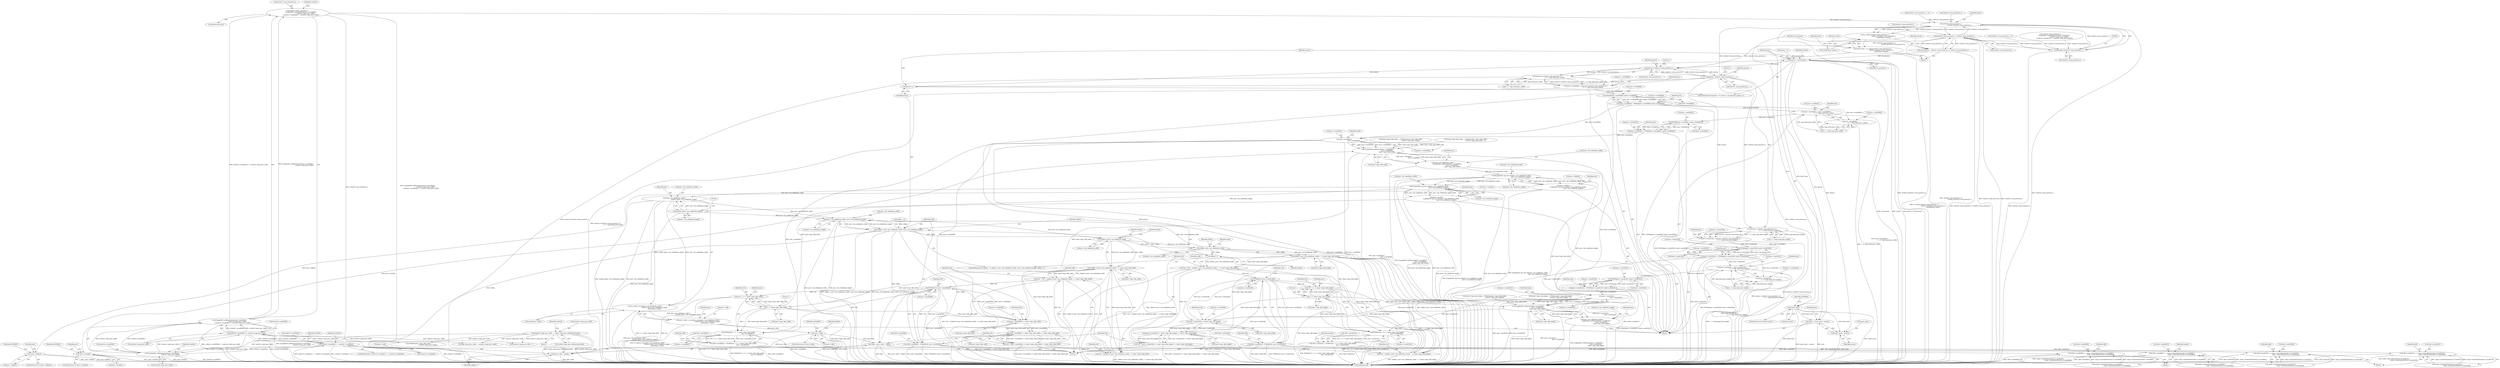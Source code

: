 digraph "0_FFmpeg_912ce9dd2080c5837285a471d750fa311e09b555_0@pointer" {
"1000421" [label="(Call,reslevel->num_precincts_x =\n                ff_jpeg2000_ceildivpow2(reslevel->coord[0][1],\n                                        reslevel->log2_prec_width) -\n                (reslevel->coord[0][0] >> reslevel->log2_prec_width))"];
"1000425" [label="(Call,ff_jpeg2000_ceildivpow2(reslevel->coord[0][1],\n                                        reslevel->log2_prec_width) -\n                (reslevel->coord[0][0] >> reslevel->log2_prec_width))"];
"1000426" [label="(Call,ff_jpeg2000_ceildivpow2(reslevel->coord[0][1],\n                                        reslevel->log2_prec_width))"];
"1000400" [label="(Call,reslevel->coord[0][1] == reslevel->coord[0][0])"];
"1000437" [label="(Call,reslevel->coord[0][0] >> reslevel->log2_prec_width)"];
"1000366" [label="(Call,reslevel->log2_prec_width  = codsty->log2_prec_widths[reslevelno])"];
"1000898" [label="(Call,reslevel->num_precincts_x *\n                                          (uint64_t)reslevel->num_precincts_y)"];
"1000897" [label="(Call,av_calloc(reslevel->num_precincts_x *\n                                          (uint64_t)reslevel->num_precincts_y,\n                                          sizeof(*band->prec)))"];
"1000893" [label="(Call,band->prec = av_calloc(reslevel->num_precincts_x *\n                                          (uint64_t)reslevel->num_precincts_y,\n                                          sizeof(*band->prec)))"];
"1000913" [label="(Call,!band->prec)"];
"1000940" [label="(Call,*prec = band->prec + precno)"];
"1000942" [label="(Call,band->prec + precno)"];
"1000922" [label="(Call,reslevel->num_precincts_x * reslevel->num_precincts_y)"];
"1000902" [label="(Call,(uint64_t)reslevel->num_precincts_y)"];
"1000920" [label="(Call,nb_precincts = reslevel->num_precincts_x * reslevel->num_precincts_y)"];
"1000933" [label="(Call,precno < nb_precincts)"];
"1000956" [label="(Call,precno % reslevel->num_precincts_x)"];
"1000955" [label="(Call,(precno % reslevel->num_precincts_x) *\n                                    (1 << log2_band_prec_width))"];
"1000947" [label="(Call,prec->coord[0][0] = (precno % reslevel->num_precincts_x) *\n                                    (1 << log2_band_prec_width))"];
"1000972" [label="(Call,FFMAX(prec->coord[0][0], band->coord[0][0]))"];
"1000964" [label="(Call,prec->coord[0][0] = FFMAX(prec->coord[0][0], band->coord[0][0]))"];
"1001027" [label="(Call,prec->coord[0][1] = prec->coord[0][0] +\n                                    (1 << log2_band_prec_width))"];
"1001054" [label="(Call,FFMIN(prec->coord[0][1], band->coord[0][1]))"];
"1001046" [label="(Call,prec->coord[0][1] = FFMIN(prec->coord[0][1], band->coord[0][1]))"];
"1001116" [label="(Call,prec->coord[0][1] -\n                                            prec->coord[0][0])"];
"1001115" [label="(Call,ff_jpeg2000_ceildivpow2(prec->coord[0][1] -\n                                            prec->coord[0][0],\n                                            band->log2_cblk_width))"];
"1001111" [label="(Call,prec->nb_codeblocks_width =\n                    ff_jpeg2000_ceildivpow2(prec->coord[0][1] -\n                                            prec->coord[0][0],\n                                            band->log2_cblk_width))"];
"1001161" [label="(Call,ff_jpeg2000_tag_tree_init(prec->nb_codeblocks_width,\n                                              prec->nb_codeblocks_height))"];
"1001157" [label="(Call,prec->cblkincl =\n                    ff_jpeg2000_tag_tree_init(prec->nb_codeblocks_width,\n                                              prec->nb_codeblocks_height))"];
"1001169" [label="(Call,!prec->cblkincl)"];
"1001180" [label="(Call,ff_jpeg2000_tag_tree_init(prec->nb_codeblocks_width,\n                                              prec->nb_codeblocks_height))"];
"1001176" [label="(Call,prec->zerobits =\n                    ff_jpeg2000_tag_tree_init(prec->nb_codeblocks_width,\n                                              prec->nb_codeblocks_height))"];
"1001188" [label="(Call,!prec->zerobits)"];
"1001200" [label="(Call,prec->nb_codeblocks_width *\n                                              (uint64_t)prec->nb_codeblocks_height)"];
"1001199" [label="(Call,av_mallocz_array(prec->nb_codeblocks_width *\n                                              (uint64_t)prec->nb_codeblocks_height,\n                                              sizeof(*prec->cblk)))"];
"1001195" [label="(Call,prec->cblk = av_mallocz_array(prec->nb_codeblocks_width *\n                                              (uint64_t)prec->nb_codeblocks_height,\n                                              sizeof(*prec->cblk)))"];
"1001215" [label="(Call,!prec->cblk)"];
"1001239" [label="(Call,*cblk = prec->cblk + cblkno)"];
"1001241" [label="(Call,prec->cblk + cblkno)"];
"1001228" [label="(Call,prec->nb_codeblocks_width * prec->nb_codeblocks_height)"];
"1001226" [label="(Call,cblkno < prec->nb_codeblocks_width * prec->nb_codeblocks_height)"];
"1001270" [label="(Call,cblkno % prec->nb_codeblocks_width)"];
"1001269" [label="(Call,(cblkno % prec->nb_codeblocks_width)  << band->log2_cblk_width)"];
"1001265" [label="(Call,Cx0 = Cx0 + ((cblkno % prec->nb_codeblocks_width)  << band->log2_cblk_width))"];
"1001286" [label="(Call,FFMAX(Cx0, prec->coord[0][0]))"];
"1001251" [label="(Call,prec->coord[0][0] >> band->log2_cblk_width)"];
"1001250" [label="(Call,(prec->coord[0][0] >> band->log2_cblk_width) << band->log2_cblk_width)"];
"1001248" [label="(Call,Cx0 = (prec->coord[0][0] >> band->log2_cblk_width) << band->log2_cblk_width)"];
"1001267" [label="(Call,Cx0 + ((cblkno % prec->nb_codeblocks_width)  << band->log2_cblk_width))"];
"1001278" [label="(Call,cblk->coord[0][0] = FFMAX(Cx0, prec->coord[0][0]))"];
"1001397" [label="(Call,cblk->coord[0][0] += comp->reslevel[reslevelno-1].coord[0][1] -\n                                             comp->reslevel[reslevelno-1].coord[0][0])"];
"1001350" [label="(Call,FFMIN(Cx0 + (1 << band->log2_cblk_width),\n                                              prec->coord[0][1]))"];
"1001342" [label="(Call,cblk->coord[0][1] = FFMIN(Cx0 + (1 << band->log2_cblk_width),\n                                              prec->coord[0][1]))"];
"1001432" [label="(Call,cblk->coord[0][1] += comp->reslevel[reslevelno-1].coord[0][1] -\n                                             comp->reslevel[reslevelno-1].coord[0][0])"];
"1001351" [label="(Call,Cx0 + (1 << band->log2_cblk_width))"];
"1001353" [label="(Call,1 << band->log2_cblk_width)"];
"1001317" [label="(Call,cblkno / prec->nb_codeblocks_width)"];
"1001235" [label="(Call,cblkno++)"];
"1001316" [label="(Call,(cblkno / prec->nb_codeblocks_width)   << band->log2_cblk_height)"];
"1001312" [label="(Call,Cy0 = Cy0 + ((cblkno / prec->nb_codeblocks_width)   << band->log2_cblk_height))"];
"1001333" [label="(Call,FFMAX(Cy0, prec->coord[1][0]))"];
"1001298" [label="(Call,prec->coord[1][0] >> band->log2_cblk_height)"];
"1001297" [label="(Call,(prec->coord[1][0] >> band->log2_cblk_height) << band->log2_cblk_height)"];
"1001295" [label="(Call,Cy0 = (prec->coord[1][0] >> band->log2_cblk_height) << band->log2_cblk_height)"];
"1001314" [label="(Call,Cy0 + ((cblkno / prec->nb_codeblocks_width)   << band->log2_cblk_height))"];
"1001325" [label="(Call,cblk->coord[1][0] = FFMAX(Cy0, prec->coord[1][0]))"];
"1001476" [label="(Call,cblk->coord[1][0] += comp->reslevel[reslevelno-1].coord[1][1] -\n                                             comp->reslevel[reslevelno-1].coord[1][0])"];
"1001373" [label="(Call,FFMIN(Cy0 + (1 << band->log2_cblk_height),\n                                              prec->coord[1][1]))"];
"1001365" [label="(Call,cblk->coord[1][1] = FFMIN(Cy0 + (1 << band->log2_cblk_height),\n                                              prec->coord[1][1]))"];
"1001511" [label="(Call,cblk->coord[1][1] += comp->reslevel[reslevelno-1].coord[1][1] -\n                                             comp->reslevel[reslevelno-1].coord[1][0])"];
"1001374" [label="(Call,Cy0 + (1 << band->log2_cblk_height))"];
"1001376" [label="(Call,1 << band->log2_cblk_height)"];
"1001138" [label="(Call,ff_jpeg2000_ceildivpow2(prec->coord[1][1] -\n                                            prec->coord[1][0],\n                                            band->log2_cblk_height))"];
"1001134" [label="(Call,prec->nb_codeblocks_height =\n                    ff_jpeg2000_ceildivpow2(prec->coord[1][1] -\n                                            prec->coord[1][0],\n                                            band->log2_cblk_height))"];
"1001204" [label="(Call,(uint64_t)prec->nb_codeblocks_height)"];
"1001035" [label="(Call,prec->coord[0][0] +\n                                    (1 << log2_band_prec_width))"];
"1000996" [label="(Call,precno / reslevel->num_precincts_x)"];
"1000936" [label="(Call,precno++)"];
"1000995" [label="(Call,(precno / reslevel->num_precincts_x) *\n                                    (1 << log2_band_prec_height))"];
"1000987" [label="(Call,prec->coord[1][0] = (precno / reslevel->num_precincts_x) *\n                                    (1 << log2_band_prec_height))"];
"1001012" [label="(Call,FFMAX(prec->coord[1][0], band->coord[1][0]))"];
"1001004" [label="(Call,prec->coord[1][0] = FFMAX(prec->coord[1][0], band->coord[1][0]))"];
"1001069" [label="(Call,prec->coord[1][1] = prec->coord[1][0] +\n                                    (1 << log2_band_prec_height))"];
"1001096" [label="(Call,FFMIN(prec->coord[1][1], band->coord[1][1]))"];
"1001088" [label="(Call,prec->coord[1][1] = FFMIN(prec->coord[1][1], band->coord[1][1]))"];
"1001139" [label="(Call,prec->coord[1][1] -\n                                            prec->coord[1][0])"];
"1001077" [label="(Call,prec->coord[1][0] +\n                                    (1 << log2_band_prec_height))"];
"1000441" [label="(Identifier,reslevel)"];
"1000923" [label="(Call,reslevel->num_precincts_x)"];
"1000904" [label="(Call,reslevel->num_precincts_y)"];
"1001259" [label="(Call,band->log2_cblk_width)"];
"1000913" [label="(Call,!band->prec)"];
"1001286" [label="(Call,FFMAX(Cx0, prec->coord[0][0]))"];
"1001272" [label="(Call,prec->nb_codeblocks_width)"];
"1001352" [label="(Identifier,Cx0)"];
"1001312" [label="(Call,Cy0 = Cy0 + ((cblkno / prec->nb_codeblocks_width)   << band->log2_cblk_height))"];
"1000941" [label="(Identifier,prec)"];
"1001212" [label="(Identifier,prec)"];
"1001378" [label="(Call,band->log2_cblk_height)"];
"1001232" [label="(Call,prec->nb_codeblocks_height)"];
"1000965" [label="(Call,prec->coord[0][0])"];
"1001197" [label="(Identifier,prec)"];
"1001201" [label="(Call,prec->nb_codeblocks_width)"];
"1000897" [label="(Call,av_calloc(reslevel->num_precincts_x *\n                                          (uint64_t)reslevel->num_precincts_y,\n                                          sizeof(*band->prec)))"];
"1001088" [label="(Call,prec->coord[1][1] = FFMIN(prec->coord[1][1], band->coord[1][1]))"];
"1001204" [label="(Call,(uint64_t)prec->nb_codeblocks_height)"];
"1001085" [label="(Call,1 << log2_band_prec_height)"];
"1000422" [label="(Call,reslevel->num_precincts_x)"];
"1001035" [label="(Call,prec->coord[0][0] +\n                                    (1 << log2_band_prec_width))"];
"1000943" [label="(Call,band->prec)"];
"1000987" [label="(Call,prec->coord[1][0] = (precno / reslevel->num_precincts_x) *\n                                    (1 << log2_band_prec_height))"];
"1000972" [label="(Call,FFMAX(prec->coord[0][0], band->coord[0][0]))"];
"1001178" [label="(Identifier,prec)"];
"1001226" [label="(Call,cblkno < prec->nb_codeblocks_width * prec->nb_codeblocks_height)"];
"1001287" [label="(Identifier,Cx0)"];
"1001335" [label="(Call,prec->coord[1][0])"];
"1001548" [label="(Identifier,cblk)"];
"1000427" [label="(Call,reslevel->coord[0][1])"];
"1000453" [label="(Identifier,reslevel)"];
"1001241" [label="(Call,prec->cblk + cblkno)"];
"1001396" [label="(Block,)"];
"1001476" [label="(Call,cblk->coord[1][0] += comp->reslevel[reslevelno-1].coord[1][1] -\n                                             comp->reslevel[reslevelno-1].coord[1][0])"];
"1000934" [label="(Identifier,precno)"];
"1000814" [label="(Call,band->log2_cblk_height = FFMIN(codsty->log2_cblk_height,\n                                               reslevel->log2_prec_height - 1))"];
"1001248" [label="(Call,Cx0 = (prec->coord[0][0] >> band->log2_cblk_width) << band->log2_cblk_width)"];
"1001190" [label="(Identifier,prec)"];
"1001310" [label="(Identifier,band)"];
"1001271" [label="(Identifier,cblkno)"];
"1000907" [label="(Call,sizeof(*band->prec))"];
"1001223" [label="(Call,cblkno = 0)"];
"1001078" [label="(Call,prec->coord[1][0])"];
"1000898" [label="(Call,reslevel->num_precincts_x *\n                                          (uint64_t)reslevel->num_precincts_y)"];
"1001440" [label="(Call,comp->reslevel[reslevelno-1].coord[0][1] -\n                                             comp->reslevel[reslevelno-1].coord[0][0])"];
"1000931" [label="(Identifier,precno)"];
"1001484" [label="(Call,comp->reslevel[reslevelno-1].coord[1][1] -\n                                             comp->reslevel[reslevelno-1].coord[1][0])"];
"1001036" [label="(Call,prec->coord[0][0])"];
"1001187" [label="(ControlStructure,if (!prec->zerobits))"];
"1000936" [label="(Call,precno++)"];
"1000948" [label="(Call,prec->coord[0][0])"];
"1001117" [label="(Call,prec->coord[0][1])"];
"1000955" [label="(Call,(precno % reslevel->num_precincts_x) *\n                                    (1 << log2_band_prec_width))"];
"1001350" [label="(Call,FFMIN(Cx0 + (1 << band->log2_cblk_width),\n                                              prec->coord[0][1]))"];
"1001161" [label="(Call,ff_jpeg2000_tag_tree_init(prec->nb_codeblocks_width,\n                                              prec->nb_codeblocks_height))"];
"1001181" [label="(Call,prec->nb_codeblocks_width)"];
"1000893" [label="(Call,band->prec = av_calloc(reslevel->num_precincts_x *\n                                          (uint64_t)reslevel->num_precincts_y,\n                                          sizeof(*band->prec)))"];
"1001189" [label="(Call,prec->zerobits)"];
"1001433" [label="(Call,cblk->coord[0][1])"];
"1001097" [label="(Call,prec->coord[1][1])"];
"1001115" [label="(Call,ff_jpeg2000_ceildivpow2(prec->coord[0][1] -\n                                            prec->coord[0][0],\n                                            band->log2_cblk_width))"];
"1001012" [label="(Call,FFMAX(prec->coord[1][0], band->coord[1][0]))"];
"1001136" [label="(Identifier,prec)"];
"1001326" [label="(Call,cblk->coord[1][0])"];
"1000912" [label="(ControlStructure,if (!band->prec))"];
"1001376" [label="(Call,1 << band->log2_cblk_height)"];
"1001251" [label="(Call,prec->coord[0][0] >> band->log2_cblk_width)"];
"1001195" [label="(Call,prec->cblk = av_mallocz_array(prec->nb_codeblocks_width *\n                                              (uint64_t)prec->nb_codeblocks_height,\n                                              sizeof(*prec->cblk)))"];
"1000529" [label="(Identifier,bandno)"];
"1000957" [label="(Identifier,precno)"];
"1001288" [label="(Call,prec->coord[0][0])"];
"1001135" [label="(Call,prec->nb_codeblocks_height)"];
"1000902" [label="(Call,(uint64_t)reslevel->num_precincts_y)"];
"1001249" [label="(Identifier,Cx0)"];
"1001092" [label="(Identifier,prec)"];
"1000801" [label="(Call,band->log2_cblk_width  = FFMIN(codsty->log2_cblk_width,\n                                               reslevel->log2_prec_width - 1))"];
"1001299" [label="(Call,prec->coord[1][0])"];
"1001384" [label="(Identifier,prec)"];
"1001316" [label="(Call,(cblkno / prec->nb_codeblocks_width)   << band->log2_cblk_height)"];
"1001200" [label="(Call,prec->nb_codeblocks_width *\n                                              (uint64_t)prec->nb_codeblocks_height)"];
"1001369" [label="(Identifier,cblk)"];
"1001381" [label="(Call,prec->coord[1][1])"];
"1001276" [label="(Identifier,band)"];
"1001353" [label="(Call,1 << band->log2_cblk_width)"];
"1001391" [label="(Identifier,bandno)"];
"1001176" [label="(Call,prec->zerobits =\n                    ff_jpeg2000_tag_tree_init(prec->nb_codeblocks_width,\n                                              prec->nb_codeblocks_height))"];
"1001216" [label="(Call,prec->cblk)"];
"1000973" [label="(Call,prec->coord[0][0])"];
"1001004" [label="(Call,prec->coord[1][0] = FFMAX(prec->coord[1][0], band->coord[1][0]))"];
"1001162" [label="(Call,prec->nb_codeblocks_width)"];
"1001267" [label="(Call,Cx0 + ((cblkno % prec->nb_codeblocks_width)  << band->log2_cblk_width))"];
"1000366" [label="(Call,reslevel->log2_prec_width  = codsty->log2_prec_widths[reslevelno])"];
"1001215" [label="(Call,!prec->cblk)"];
"1001236" [label="(Identifier,cblkno)"];
"1001295" [label="(Call,Cy0 = (prec->coord[1][0] >> band->log2_cblk_height) << band->log2_cblk_height)"];
"1001027" [label="(Call,prec->coord[0][1] = prec->coord[0][0] +\n                                    (1 << log2_band_prec_width))"];
"1001306" [label="(Call,band->log2_cblk_height)"];
"1000401" [label="(Call,reslevel->coord[0][1])"];
"1000312" [label="(Block,)"];
"1001055" [label="(Call,prec->coord[0][1])"];
"1000947" [label="(Call,prec->coord[0][0] = (precno % reslevel->num_precincts_x) *\n                                    (1 << log2_band_prec_width))"];
"1001275" [label="(Call,band->log2_cblk_width)"];
"1001269" [label="(Call,(cblkno % prec->nb_codeblocks_width)  << band->log2_cblk_width)"];
"1001512" [label="(Call,cblk->coord[1][1])"];
"1001031" [label="(Identifier,prec)"];
"1001432" [label="(Call,cblk->coord[0][1] += comp->reslevel[reslevelno-1].coord[0][1] -\n                                             comp->reslevel[reslevelno-1].coord[0][0])"];
"1001265" [label="(Call,Cx0 = Cx0 + ((cblkno % prec->nb_codeblocks_width)  << band->log2_cblk_width))"];
"1001573" [label="(MethodReturn,int)"];
"1000961" [label="(Call,1 << log2_band_prec_width)"];
"1001131" [label="(Call,band->log2_cblk_width)"];
"1000370" [label="(Call,codsty->log2_prec_widths[reslevelno])"];
"1001008" [label="(Identifier,prec)"];
"1001116" [label="(Call,prec->coord[0][1] -\n                                            prec->coord[0][0])"];
"1000995" [label="(Call,(precno / reslevel->num_precincts_x) *\n                                    (1 << log2_band_prec_height))"];
"1001221" [label="(Identifier,ENOMEM)"];
"1001050" [label="(Identifier,prec)"];
"1001296" [label="(Identifier,Cy0)"];
"1001171" [label="(Identifier,prec)"];
"1001317" [label="(Call,cblkno / prec->nb_codeblocks_width)"];
"1001199" [label="(Call,av_mallocz_array(prec->nb_codeblocks_width *\n                                              (uint64_t)prec->nb_codeblocks_height,\n                                              sizeof(*prec->cblk)))"];
"1001333" [label="(Call,FFMAX(Cy0, prec->coord[1][0]))"];
"1000942" [label="(Call,band->prec + precno)"];
"1000991" [label="(Identifier,prec)"];
"1001165" [label="(Call,prec->nb_codeblocks_height)"];
"1001175" [label="(Identifier,ENOMEM)"];
"1000726" [label="(Call,FFMIN(codsty->log2_cblk_width,\n                                               reslevel->log2_prec_width))"];
"1001405" [label="(Call,comp->reslevel[reslevelno-1].coord[0][1] -\n                                             comp->reslevel[reslevelno-1].coord[0][0])"];
"1000894" [label="(Call,band->prec)"];
"1000445" [label="(Call,reslevel->log2_prec_width)"];
"1001329" [label="(Identifier,cblk)"];
"1001229" [label="(Call,prec->nb_codeblocks_width)"];
"1000899" [label="(Call,reslevel->num_precincts_x)"];
"1001358" [label="(Call,prec->coord[0][1])"];
"1001323" [label="(Identifier,band)"];
"1000367" [label="(Call,reslevel->log2_prec_width)"];
"1000464" [label="(Call,reslevel->num_precincts_y = 0)"];
"1001314" [label="(Call,Cy0 + ((cblkno / prec->nb_codeblocks_width)   << band->log2_cblk_height))"];
"1001157" [label="(Call,prec->cblkincl =\n                    ff_jpeg2000_tag_tree_init(prec->nb_codeblocks_width,\n                                              prec->nb_codeblocks_height))"];
"1001214" [label="(ControlStructure,if (!prec->cblk))"];
"1001240" [label="(Identifier,cblk)"];
"1001252" [label="(Call,prec->coord[0][0])"];
"1001318" [label="(Identifier,cblkno)"];
"1001366" [label="(Call,cblk->coord[1][1])"];
"1000962" [label="(Literal,1)"];
"1001224" [label="(Identifier,cblkno)"];
"1001168" [label="(ControlStructure,if (!prec->cblkincl))"];
"1000426" [label="(Call,ff_jpeg2000_ceildivpow2(reslevel->coord[0][1],\n                                        reslevel->log2_prec_width))"];
"1001196" [label="(Call,prec->cblk)"];
"1001139" [label="(Call,prec->coord[1][1] -\n                                            prec->coord[1][0])"];
"1000946" [label="(Identifier,precno)"];
"1000968" [label="(Identifier,prec)"];
"1001515" [label="(Identifier,cblk)"];
"1001343" [label="(Call,cblk->coord[0][1])"];
"1000423" [label="(Identifier,reslevel)"];
"1001111" [label="(Call,prec->nb_codeblocks_width =\n                    ff_jpeg2000_ceildivpow2(prec->coord[0][1] -\n                                            prec->coord[0][0],\n                                            band->log2_cblk_width))"];
"1001242" [label="(Call,prec->cblk)"];
"1001184" [label="(Call,prec->nb_codeblocks_height)"];
"1000935" [label="(Identifier,nb_precincts)"];
"1000988" [label="(Call,prec->coord[1][0])"];
"1000420" [label="(ControlStructure,else)"];
"1000951" [label="(Identifier,prec)"];
"1000938" [label="(Block,)"];
"1001170" [label="(Call,prec->cblkincl)"];
"1000434" [label="(Call,reslevel->log2_prec_width)"];
"1001398" [label="(Call,cblk->coord[0][0])"];
"1001194" [label="(Identifier,ENOMEM)"];
"1001245" [label="(Identifier,cblkno)"];
"1001278" [label="(Call,cblk->coord[0][0] = FFMAX(Cx0, prec->coord[0][0]))"];
"1000809" [label="(Call,reslevel->log2_prec_width - 1)"];
"1000964" [label="(Call,prec->coord[0][0] = FFMAX(prec->coord[0][0], band->coord[0][0]))"];
"1001268" [label="(Identifier,Cx0)"];
"1001282" [label="(Identifier,cblk)"];
"1001113" [label="(Identifier,prec)"];
"1001158" [label="(Call,prec->cblkincl)"];
"1000930" [label="(Call,precno = 0)"];
"1001020" [label="(Call,band->coord[1][0])"];
"1001096" [label="(Call,FFMIN(prec->coord[1][1], band->coord[1][1]))"];
"1001334" [label="(Identifier,Cy0)"];
"1000470" [label="(Call,reslevel->num_precincts_y =\n                ff_jpeg2000_ceildivpow2(reslevel->coord[1][1],\n                                         reslevel->log2_prec_height) -\n                 (reslevel->coord[1][0] >> reslevel->log2_prec_height))"];
"1001180" [label="(Call,ff_jpeg2000_tag_tree_init(prec->nb_codeblocks_width,\n                                              prec->nb_codeblocks_height))"];
"1000937" [label="(Identifier,precno)"];
"1000956" [label="(Call,precno % reslevel->num_precincts_x)"];
"1001222" [label="(ControlStructure,for (cblkno = 0; cblkno < prec->nb_codeblocks_width * prec->nb_codeblocks_height; cblkno++))"];
"1001397" [label="(Call,cblk->coord[0][0] += comp->reslevel[reslevelno-1].coord[0][1] -\n                                             comp->reslevel[reslevelno-1].coord[0][0])"];
"1000417" [label="(Identifier,reslevel)"];
"1000425" [label="(Call,ff_jpeg2000_ceildivpow2(reslevel->coord[0][1],\n                                        reslevel->log2_prec_width) -\n                (reslevel->coord[0][0] >> reslevel->log2_prec_width))"];
"1001279" [label="(Call,cblk->coord[0][0])"];
"1000929" [label="(ControlStructure,for (precno = 0; precno < nb_precincts; precno++))"];
"1001001" [label="(Call,1 << log2_band_prec_height)"];
"1001355" [label="(Call,band->log2_cblk_width)"];
"1001154" [label="(Call,band->log2_cblk_height)"];
"1001235" [label="(Call,cblkno++)"];
"1000377" [label="(Identifier,reslevel)"];
"1001188" [label="(Call,!prec->zerobits)"];
"1000733" [label="(Call,band->log2_cblk_height = FFMIN(codsty->log2_cblk_height,\n                                               reslevel->log2_prec_height))"];
"1001365" [label="(Call,cblk->coord[1][1] = FFMIN(Cy0 + (1 << band->log2_cblk_height),\n                                              prec->coord[1][1]))"];
"1001046" [label="(Call,prec->coord[0][1] = FFMIN(prec->coord[0][1], band->coord[0][1]))"];
"1001047" [label="(Call,prec->coord[0][1])"];
"1001134" [label="(Call,prec->nb_codeblocks_height =\n                    ff_jpeg2000_ceildivpow2(prec->coord[1][1] -\n                                            prec->coord[1][0],\n                                            band->log2_cblk_height))"];
"1001155" [label="(Identifier,band)"];
"1000914" [label="(Call,band->prec)"];
"1001089" [label="(Call,prec->coord[1][1])"];
"1001325" [label="(Call,cblk->coord[1][0] = FFMAX(Cy0, prec->coord[1][0]))"];
"1001313" [label="(Identifier,Cy0)"];
"1001297" [label="(Call,(prec->coord[1][0] >> band->log2_cblk_height) << band->log2_cblk_height)"];
"1001228" [label="(Call,prec->nb_codeblocks_width * prec->nb_codeblocks_height)"];
"1001351" [label="(Call,Cx0 + (1 << band->log2_cblk_width))"];
"1001043" [label="(Call,1 << log2_band_prec_width)"];
"1001377" [label="(Literal,1)"];
"1001354" [label="(Literal,1)"];
"1001319" [label="(Call,prec->nb_codeblocks_width)"];
"1001227" [label="(Identifier,cblkno)"];
"1001140" [label="(Call,prec->coord[1][1])"];
"1001375" [label="(Identifier,Cy0)"];
"1001073" [label="(Identifier,prec)"];
"1000926" [label="(Call,reslevel->num_precincts_y)"];
"1000438" [label="(Call,reslevel->coord[0][0])"];
"1000933" [label="(Call,precno < nb_precincts)"];
"1001511" [label="(Call,cblk->coord[1][1] += comp->reslevel[reslevelno-1].coord[1][1] -\n                                             comp->reslevel[reslevelno-1].coord[1][0])"];
"1001217" [label="(Identifier,prec)"];
"1001112" [label="(Call,prec->nb_codeblocks_width)"];
"1001013" [label="(Call,prec->coord[1][0])"];
"1001138" [label="(Call,ff_jpeg2000_ceildivpow2(prec->coord[1][1] -\n                                            prec->coord[1][0],\n                                            band->log2_cblk_height))"];
"1001270" [label="(Call,cblkno % prec->nb_codeblocks_width)"];
"1001262" [label="(Call,band->log2_cblk_width)"];
"1000915" [label="(Identifier,band)"];
"1001169" [label="(Call,!prec->cblkincl)"];
"1001346" [label="(Identifier,cblk)"];
"1001477" [label="(Call,cblk->coord[1][0])"];
"1001206" [label="(Call,prec->nb_codeblocks_height)"];
"1001028" [label="(Call,prec->coord[0][1])"];
"1001237" [label="(Block,)"];
"1000532" [label="(Block,)"];
"1000408" [label="(Call,reslevel->coord[0][0])"];
"1000919" [label="(Identifier,ENOMEM)"];
"1001132" [label="(Identifier,band)"];
"1001322" [label="(Call,band->log2_cblk_height)"];
"1000400" [label="(Call,reslevel->coord[0][1] == reslevel->coord[0][0])"];
"1000921" [label="(Identifier,nb_precincts)"];
"1000437" [label="(Call,reslevel->coord[0][0] >> reslevel->log2_prec_width)"];
"1000910" [label="(Identifier,band)"];
"1001361" [label="(Identifier,prec)"];
"1001077" [label="(Call,prec->coord[1][0] +\n                                    (1 << log2_band_prec_height))"];
"1001159" [label="(Identifier,prec)"];
"1001005" [label="(Call,prec->coord[1][0])"];
"1000712" [label="(Call,log2_band_prec_width  = reslevel->log2_prec_width)"];
"1000940" [label="(Call,*prec = band->prec + precno)"];
"1001239" [label="(Call,*cblk = prec->cblk + cblkno)"];
"1000980" [label="(Call,band->coord[0][0])"];
"1000399" [label="(ControlStructure,if (reslevel->coord[0][1] == reslevel->coord[0][0]))"];
"1000998" [label="(Call,reslevel->num_precincts_x)"];
"1001104" [label="(Call,band->coord[1][1])"];
"1000996" [label="(Call,precno / reslevel->num_precincts_x)"];
"1001470" [label="(Identifier,bandno)"];
"1000722" [label="(Call,band->log2_cblk_width  = FFMIN(codsty->log2_cblk_width,\n                                               reslevel->log2_prec_width))"];
"1001342" [label="(Call,cblk->coord[0][1] = FFMIN(Cx0 + (1 << band->log2_cblk_width),\n                                              prec->coord[0][1]))"];
"1000922" [label="(Call,reslevel->num_precincts_x * reslevel->num_precincts_y)"];
"1000920" [label="(Call,nb_precincts = reslevel->num_precincts_x * reslevel->num_precincts_y)"];
"1000415" [label="(Call,reslevel->num_precincts_x = 0)"];
"1001054" [label="(Call,FFMIN(prec->coord[0][1], band->coord[0][1]))"];
"1000421" [label="(Call,reslevel->num_precincts_x =\n                ff_jpeg2000_ceildivpow2(reslevel->coord[0][1],\n                                        reslevel->log2_prec_width) -\n                (reslevel->coord[0][0] >> reslevel->log2_prec_width))"];
"1001062" [label="(Call,band->coord[0][1])"];
"1001209" [label="(Call,sizeof(*prec->cblk))"];
"1001298" [label="(Call,prec->coord[1][0] >> band->log2_cblk_height)"];
"1001373" [label="(Call,FFMIN(Cy0 + (1 << band->log2_cblk_height),\n                                              prec->coord[1][1]))"];
"1001315" [label="(Identifier,Cy0)"];
"1001374" [label="(Call,Cy0 + (1 << band->log2_cblk_height))"];
"1000997" [label="(Identifier,precno)"];
"1001263" [label="(Identifier,band)"];
"1001002" [label="(Literal,1)"];
"1001069" [label="(Call,prec->coord[1][1] = prec->coord[1][0] +\n                                    (1 << log2_band_prec_height))"];
"1001147" [label="(Call,prec->coord[1][0])"];
"1000958" [label="(Call,reslevel->num_precincts_x)"];
"1001124" [label="(Call,prec->coord[0][0])"];
"1001266" [label="(Identifier,Cx0)"];
"1001309" [label="(Call,band->log2_cblk_height)"];
"1001436" [label="(Identifier,cblk)"];
"1001177" [label="(Call,prec->zerobits)"];
"1001475" [label="(Block,)"];
"1001519" [label="(Call,comp->reslevel[reslevelno-1].coord[1][1] -\n                                             comp->reslevel[reslevelno-1].coord[1][0])"];
"1001070" [label="(Call,prec->coord[1][1])"];
"1001250" [label="(Call,(prec->coord[0][0] >> band->log2_cblk_width) << band->log2_cblk_width)"];
"1000421" -> "1000420"  [label="AST: "];
"1000421" -> "1000425"  [label="CFG: "];
"1000422" -> "1000421"  [label="AST: "];
"1000425" -> "1000421"  [label="AST: "];
"1000453" -> "1000421"  [label="CFG: "];
"1000421" -> "1001573"  [label="DDG: reslevel->num_precincts_x"];
"1000421" -> "1001573"  [label="DDG: ff_jpeg2000_ceildivpow2(reslevel->coord[0][1],\n                                        reslevel->log2_prec_width) -\n                (reslevel->coord[0][0] >> reslevel->log2_prec_width)"];
"1000425" -> "1000421"  [label="DDG: ff_jpeg2000_ceildivpow2(reslevel->coord[0][1],\n                                        reslevel->log2_prec_width)"];
"1000425" -> "1000421"  [label="DDG: reslevel->coord[0][0] >> reslevel->log2_prec_width"];
"1000421" -> "1000898"  [label="DDG: reslevel->num_precincts_x"];
"1000425" -> "1000437"  [label="CFG: "];
"1000426" -> "1000425"  [label="AST: "];
"1000437" -> "1000425"  [label="AST: "];
"1000425" -> "1001573"  [label="DDG: reslevel->coord[0][0] >> reslevel->log2_prec_width"];
"1000425" -> "1001573"  [label="DDG: ff_jpeg2000_ceildivpow2(reslevel->coord[0][1],\n                                        reslevel->log2_prec_width)"];
"1000426" -> "1000425"  [label="DDG: reslevel->coord[0][1]"];
"1000426" -> "1000425"  [label="DDG: reslevel->log2_prec_width"];
"1000437" -> "1000425"  [label="DDG: reslevel->coord[0][0]"];
"1000437" -> "1000425"  [label="DDG: reslevel->log2_prec_width"];
"1000426" -> "1000434"  [label="CFG: "];
"1000427" -> "1000426"  [label="AST: "];
"1000434" -> "1000426"  [label="AST: "];
"1000441" -> "1000426"  [label="CFG: "];
"1000426" -> "1001573"  [label="DDG: reslevel->coord[0][1]"];
"1000426" -> "1000400"  [label="DDG: reslevel->coord[0][1]"];
"1000400" -> "1000426"  [label="DDG: reslevel->coord[0][1]"];
"1000366" -> "1000426"  [label="DDG: reslevel->log2_prec_width"];
"1000426" -> "1000437"  [label="DDG: reslevel->log2_prec_width"];
"1000400" -> "1000399"  [label="AST: "];
"1000400" -> "1000408"  [label="CFG: "];
"1000401" -> "1000400"  [label="AST: "];
"1000408" -> "1000400"  [label="AST: "];
"1000417" -> "1000400"  [label="CFG: "];
"1000423" -> "1000400"  [label="CFG: "];
"1000400" -> "1001573"  [label="DDG: reslevel->coord[0][1]"];
"1000400" -> "1001573"  [label="DDG: reslevel->coord[0][0]"];
"1000400" -> "1001573"  [label="DDG: reslevel->coord[0][1] == reslevel->coord[0][0]"];
"1000437" -> "1000400"  [label="DDG: reslevel->coord[0][0]"];
"1000400" -> "1000437"  [label="DDG: reslevel->coord[0][0]"];
"1000437" -> "1000445"  [label="CFG: "];
"1000438" -> "1000437"  [label="AST: "];
"1000445" -> "1000437"  [label="AST: "];
"1000437" -> "1001573"  [label="DDG: reslevel->coord[0][0]"];
"1000437" -> "1001573"  [label="DDG: reslevel->log2_prec_width"];
"1000437" -> "1000712"  [label="DDG: reslevel->log2_prec_width"];
"1000437" -> "1000726"  [label="DDG: reslevel->log2_prec_width"];
"1000437" -> "1000809"  [label="DDG: reslevel->log2_prec_width"];
"1000366" -> "1000312"  [label="AST: "];
"1000366" -> "1000370"  [label="CFG: "];
"1000367" -> "1000366"  [label="AST: "];
"1000370" -> "1000366"  [label="AST: "];
"1000377" -> "1000366"  [label="CFG: "];
"1000366" -> "1001573"  [label="DDG: codsty->log2_prec_widths[reslevelno]"];
"1000366" -> "1001573"  [label="DDG: reslevel->log2_prec_width"];
"1000366" -> "1000712"  [label="DDG: reslevel->log2_prec_width"];
"1000366" -> "1000726"  [label="DDG: reslevel->log2_prec_width"];
"1000366" -> "1000809"  [label="DDG: reslevel->log2_prec_width"];
"1000898" -> "1000897"  [label="AST: "];
"1000898" -> "1000902"  [label="CFG: "];
"1000899" -> "1000898"  [label="AST: "];
"1000902" -> "1000898"  [label="AST: "];
"1000910" -> "1000898"  [label="CFG: "];
"1000898" -> "1001573"  [label="DDG: reslevel->num_precincts_x"];
"1000898" -> "1001573"  [label="DDG: (uint64_t)reslevel->num_precincts_y"];
"1000898" -> "1000897"  [label="DDG: reslevel->num_precincts_x"];
"1000898" -> "1000897"  [label="DDG: (uint64_t)reslevel->num_precincts_y"];
"1000996" -> "1000898"  [label="DDG: reslevel->num_precincts_x"];
"1000415" -> "1000898"  [label="DDG: reslevel->num_precincts_x"];
"1000922" -> "1000898"  [label="DDG: reslevel->num_precincts_x"];
"1000902" -> "1000898"  [label="DDG: reslevel->num_precincts_y"];
"1000898" -> "1000922"  [label="DDG: reslevel->num_precincts_x"];
"1000897" -> "1000893"  [label="AST: "];
"1000897" -> "1000907"  [label="CFG: "];
"1000907" -> "1000897"  [label="AST: "];
"1000893" -> "1000897"  [label="CFG: "];
"1000897" -> "1001573"  [label="DDG: reslevel->num_precincts_x *\n                                          (uint64_t)reslevel->num_precincts_y"];
"1000897" -> "1000893"  [label="DDG: reslevel->num_precincts_x *\n                                          (uint64_t)reslevel->num_precincts_y"];
"1000893" -> "1000532"  [label="AST: "];
"1000894" -> "1000893"  [label="AST: "];
"1000915" -> "1000893"  [label="CFG: "];
"1000893" -> "1001573"  [label="DDG: av_calloc(reslevel->num_precincts_x *\n                                          (uint64_t)reslevel->num_precincts_y,\n                                          sizeof(*band->prec))"];
"1000893" -> "1000913"  [label="DDG: band->prec"];
"1000913" -> "1000912"  [label="AST: "];
"1000913" -> "1000914"  [label="CFG: "];
"1000914" -> "1000913"  [label="AST: "];
"1000919" -> "1000913"  [label="CFG: "];
"1000921" -> "1000913"  [label="CFG: "];
"1000913" -> "1001573"  [label="DDG: band->prec"];
"1000913" -> "1001573"  [label="DDG: !band->prec"];
"1000913" -> "1000940"  [label="DDG: band->prec"];
"1000913" -> "1000942"  [label="DDG: band->prec"];
"1000940" -> "1000938"  [label="AST: "];
"1000940" -> "1000942"  [label="CFG: "];
"1000941" -> "1000940"  [label="AST: "];
"1000942" -> "1000940"  [label="AST: "];
"1000951" -> "1000940"  [label="CFG: "];
"1000940" -> "1001573"  [label="DDG: band->prec + precno"];
"1000940" -> "1001573"  [label="DDG: prec"];
"1000933" -> "1000940"  [label="DDG: precno"];
"1000942" -> "1000946"  [label="CFG: "];
"1000943" -> "1000942"  [label="AST: "];
"1000946" -> "1000942"  [label="AST: "];
"1000942" -> "1001573"  [label="DDG: band->prec"];
"1000933" -> "1000942"  [label="DDG: precno"];
"1000922" -> "1000920"  [label="AST: "];
"1000922" -> "1000926"  [label="CFG: "];
"1000923" -> "1000922"  [label="AST: "];
"1000926" -> "1000922"  [label="AST: "];
"1000920" -> "1000922"  [label="CFG: "];
"1000922" -> "1001573"  [label="DDG: reslevel->num_precincts_y"];
"1000922" -> "1001573"  [label="DDG: reslevel->num_precincts_x"];
"1000922" -> "1000902"  [label="DDG: reslevel->num_precincts_y"];
"1000922" -> "1000920"  [label="DDG: reslevel->num_precincts_x"];
"1000922" -> "1000920"  [label="DDG: reslevel->num_precincts_y"];
"1000902" -> "1000922"  [label="DDG: reslevel->num_precincts_y"];
"1000922" -> "1000956"  [label="DDG: reslevel->num_precincts_x"];
"1000902" -> "1000904"  [label="CFG: "];
"1000903" -> "1000902"  [label="AST: "];
"1000904" -> "1000902"  [label="AST: "];
"1000902" -> "1001573"  [label="DDG: reslevel->num_precincts_y"];
"1000464" -> "1000902"  [label="DDG: reslevel->num_precincts_y"];
"1000470" -> "1000902"  [label="DDG: reslevel->num_precincts_y"];
"1000920" -> "1000532"  [label="AST: "];
"1000921" -> "1000920"  [label="AST: "];
"1000931" -> "1000920"  [label="CFG: "];
"1000920" -> "1001573"  [label="DDG: reslevel->num_precincts_x * reslevel->num_precincts_y"];
"1000920" -> "1000933"  [label="DDG: nb_precincts"];
"1000933" -> "1000929"  [label="AST: "];
"1000933" -> "1000935"  [label="CFG: "];
"1000934" -> "1000933"  [label="AST: "];
"1000935" -> "1000933"  [label="AST: "];
"1000941" -> "1000933"  [label="CFG: "];
"1000529" -> "1000933"  [label="CFG: "];
"1000933" -> "1001573"  [label="DDG: nb_precincts"];
"1000933" -> "1001573"  [label="DDG: precno"];
"1000933" -> "1001573"  [label="DDG: precno < nb_precincts"];
"1000936" -> "1000933"  [label="DDG: precno"];
"1000930" -> "1000933"  [label="DDG: precno"];
"1000933" -> "1000956"  [label="DDG: precno"];
"1000956" -> "1000955"  [label="AST: "];
"1000956" -> "1000958"  [label="CFG: "];
"1000957" -> "1000956"  [label="AST: "];
"1000958" -> "1000956"  [label="AST: "];
"1000962" -> "1000956"  [label="CFG: "];
"1000956" -> "1000955"  [label="DDG: precno"];
"1000956" -> "1000955"  [label="DDG: reslevel->num_precincts_x"];
"1000996" -> "1000956"  [label="DDG: reslevel->num_precincts_x"];
"1000956" -> "1000996"  [label="DDG: precno"];
"1000956" -> "1000996"  [label="DDG: reslevel->num_precincts_x"];
"1000955" -> "1000947"  [label="AST: "];
"1000955" -> "1000961"  [label="CFG: "];
"1000961" -> "1000955"  [label="AST: "];
"1000947" -> "1000955"  [label="CFG: "];
"1000955" -> "1001573"  [label="DDG: precno % reslevel->num_precincts_x"];
"1000955" -> "1000947"  [label="DDG: precno % reslevel->num_precincts_x"];
"1000955" -> "1000947"  [label="DDG: 1 << log2_band_prec_width"];
"1000961" -> "1000955"  [label="DDG: 1"];
"1000961" -> "1000955"  [label="DDG: log2_band_prec_width"];
"1000947" -> "1000938"  [label="AST: "];
"1000948" -> "1000947"  [label="AST: "];
"1000968" -> "1000947"  [label="CFG: "];
"1000947" -> "1001573"  [label="DDG: (precno % reslevel->num_precincts_x) *\n                                    (1 << log2_band_prec_width)"];
"1000947" -> "1000972"  [label="DDG: prec->coord[0][0]"];
"1000972" -> "1000964"  [label="AST: "];
"1000972" -> "1000980"  [label="CFG: "];
"1000973" -> "1000972"  [label="AST: "];
"1000980" -> "1000972"  [label="AST: "];
"1000964" -> "1000972"  [label="CFG: "];
"1000972" -> "1001573"  [label="DDG: band->coord[0][0]"];
"1000972" -> "1000964"  [label="DDG: prec->coord[0][0]"];
"1000972" -> "1000964"  [label="DDG: band->coord[0][0]"];
"1000964" -> "1000938"  [label="AST: "];
"1000965" -> "1000964"  [label="AST: "];
"1000991" -> "1000964"  [label="CFG: "];
"1000964" -> "1001573"  [label="DDG: FFMAX(prec->coord[0][0], band->coord[0][0])"];
"1000964" -> "1001027"  [label="DDG: prec->coord[0][0]"];
"1000964" -> "1001035"  [label="DDG: prec->coord[0][0]"];
"1000964" -> "1001116"  [label="DDG: prec->coord[0][0]"];
"1001027" -> "1000938"  [label="AST: "];
"1001027" -> "1001035"  [label="CFG: "];
"1001028" -> "1001027"  [label="AST: "];
"1001035" -> "1001027"  [label="AST: "];
"1001050" -> "1001027"  [label="CFG: "];
"1001027" -> "1001573"  [label="DDG: prec->coord[0][0] +\n                                    (1 << log2_band_prec_width)"];
"1001043" -> "1001027"  [label="DDG: 1"];
"1001043" -> "1001027"  [label="DDG: log2_band_prec_width"];
"1001027" -> "1001054"  [label="DDG: prec->coord[0][1]"];
"1001054" -> "1001046"  [label="AST: "];
"1001054" -> "1001062"  [label="CFG: "];
"1001055" -> "1001054"  [label="AST: "];
"1001062" -> "1001054"  [label="AST: "];
"1001046" -> "1001054"  [label="CFG: "];
"1001054" -> "1001573"  [label="DDG: band->coord[0][1]"];
"1001054" -> "1001046"  [label="DDG: prec->coord[0][1]"];
"1001054" -> "1001046"  [label="DDG: band->coord[0][1]"];
"1001046" -> "1000938"  [label="AST: "];
"1001047" -> "1001046"  [label="AST: "];
"1001073" -> "1001046"  [label="CFG: "];
"1001046" -> "1001573"  [label="DDG: FFMIN(prec->coord[0][1], band->coord[0][1])"];
"1001046" -> "1001116"  [label="DDG: prec->coord[0][1]"];
"1001116" -> "1001115"  [label="AST: "];
"1001116" -> "1001124"  [label="CFG: "];
"1001117" -> "1001116"  [label="AST: "];
"1001124" -> "1001116"  [label="AST: "];
"1001132" -> "1001116"  [label="CFG: "];
"1001116" -> "1001573"  [label="DDG: prec->coord[0][0]"];
"1001116" -> "1001573"  [label="DDG: prec->coord[0][1]"];
"1001116" -> "1001115"  [label="DDG: prec->coord[0][1]"];
"1001116" -> "1001115"  [label="DDG: prec->coord[0][0]"];
"1001116" -> "1001251"  [label="DDG: prec->coord[0][0]"];
"1001116" -> "1001350"  [label="DDG: prec->coord[0][1]"];
"1001115" -> "1001111"  [label="AST: "];
"1001115" -> "1001131"  [label="CFG: "];
"1001131" -> "1001115"  [label="AST: "];
"1001111" -> "1001115"  [label="CFG: "];
"1001115" -> "1001573"  [label="DDG: prec->coord[0][1] -\n                                            prec->coord[0][0]"];
"1001115" -> "1001573"  [label="DDG: band->log2_cblk_width"];
"1001115" -> "1001111"  [label="DDG: prec->coord[0][1] -\n                                            prec->coord[0][0]"];
"1001115" -> "1001111"  [label="DDG: band->log2_cblk_width"];
"1001353" -> "1001115"  [label="DDG: band->log2_cblk_width"];
"1000801" -> "1001115"  [label="DDG: band->log2_cblk_width"];
"1000722" -> "1001115"  [label="DDG: band->log2_cblk_width"];
"1001115" -> "1001251"  [label="DDG: band->log2_cblk_width"];
"1001111" -> "1000938"  [label="AST: "];
"1001112" -> "1001111"  [label="AST: "];
"1001136" -> "1001111"  [label="CFG: "];
"1001111" -> "1001573"  [label="DDG: ff_jpeg2000_ceildivpow2(prec->coord[0][1] -\n                                            prec->coord[0][0],\n                                            band->log2_cblk_width)"];
"1001111" -> "1001161"  [label="DDG: prec->nb_codeblocks_width"];
"1001161" -> "1001157"  [label="AST: "];
"1001161" -> "1001165"  [label="CFG: "];
"1001162" -> "1001161"  [label="AST: "];
"1001165" -> "1001161"  [label="AST: "];
"1001157" -> "1001161"  [label="CFG: "];
"1001161" -> "1001573"  [label="DDG: prec->nb_codeblocks_height"];
"1001161" -> "1001573"  [label="DDG: prec->nb_codeblocks_width"];
"1001161" -> "1001157"  [label="DDG: prec->nb_codeblocks_width"];
"1001161" -> "1001157"  [label="DDG: prec->nb_codeblocks_height"];
"1001134" -> "1001161"  [label="DDG: prec->nb_codeblocks_height"];
"1001161" -> "1001180"  [label="DDG: prec->nb_codeblocks_width"];
"1001161" -> "1001180"  [label="DDG: prec->nb_codeblocks_height"];
"1001157" -> "1000938"  [label="AST: "];
"1001158" -> "1001157"  [label="AST: "];
"1001171" -> "1001157"  [label="CFG: "];
"1001157" -> "1001573"  [label="DDG: ff_jpeg2000_tag_tree_init(prec->nb_codeblocks_width,\n                                              prec->nb_codeblocks_height)"];
"1001157" -> "1001169"  [label="DDG: prec->cblkincl"];
"1001169" -> "1001168"  [label="AST: "];
"1001169" -> "1001170"  [label="CFG: "];
"1001170" -> "1001169"  [label="AST: "];
"1001175" -> "1001169"  [label="CFG: "];
"1001178" -> "1001169"  [label="CFG: "];
"1001169" -> "1001573"  [label="DDG: prec->cblkincl"];
"1001169" -> "1001573"  [label="DDG: !prec->cblkincl"];
"1001180" -> "1001176"  [label="AST: "];
"1001180" -> "1001184"  [label="CFG: "];
"1001181" -> "1001180"  [label="AST: "];
"1001184" -> "1001180"  [label="AST: "];
"1001176" -> "1001180"  [label="CFG: "];
"1001180" -> "1001573"  [label="DDG: prec->nb_codeblocks_width"];
"1001180" -> "1001573"  [label="DDG: prec->nb_codeblocks_height"];
"1001180" -> "1001176"  [label="DDG: prec->nb_codeblocks_width"];
"1001180" -> "1001176"  [label="DDG: prec->nb_codeblocks_height"];
"1001180" -> "1001200"  [label="DDG: prec->nb_codeblocks_width"];
"1001180" -> "1001204"  [label="DDG: prec->nb_codeblocks_height"];
"1001176" -> "1000938"  [label="AST: "];
"1001177" -> "1001176"  [label="AST: "];
"1001190" -> "1001176"  [label="CFG: "];
"1001176" -> "1001573"  [label="DDG: ff_jpeg2000_tag_tree_init(prec->nb_codeblocks_width,\n                                              prec->nb_codeblocks_height)"];
"1001176" -> "1001188"  [label="DDG: prec->zerobits"];
"1001188" -> "1001187"  [label="AST: "];
"1001188" -> "1001189"  [label="CFG: "];
"1001189" -> "1001188"  [label="AST: "];
"1001194" -> "1001188"  [label="CFG: "];
"1001197" -> "1001188"  [label="CFG: "];
"1001188" -> "1001573"  [label="DDG: !prec->zerobits"];
"1001188" -> "1001573"  [label="DDG: prec->zerobits"];
"1001200" -> "1001199"  [label="AST: "];
"1001200" -> "1001204"  [label="CFG: "];
"1001201" -> "1001200"  [label="AST: "];
"1001204" -> "1001200"  [label="AST: "];
"1001212" -> "1001200"  [label="CFG: "];
"1001200" -> "1001573"  [label="DDG: (uint64_t)prec->nb_codeblocks_height"];
"1001200" -> "1001573"  [label="DDG: prec->nb_codeblocks_width"];
"1001200" -> "1001199"  [label="DDG: prec->nb_codeblocks_width"];
"1001200" -> "1001199"  [label="DDG: (uint64_t)prec->nb_codeblocks_height"];
"1001204" -> "1001200"  [label="DDG: prec->nb_codeblocks_height"];
"1001200" -> "1001228"  [label="DDG: prec->nb_codeblocks_width"];
"1001199" -> "1001195"  [label="AST: "];
"1001199" -> "1001209"  [label="CFG: "];
"1001209" -> "1001199"  [label="AST: "];
"1001195" -> "1001199"  [label="CFG: "];
"1001199" -> "1001573"  [label="DDG: prec->nb_codeblocks_width *\n                                              (uint64_t)prec->nb_codeblocks_height"];
"1001199" -> "1001195"  [label="DDG: prec->nb_codeblocks_width *\n                                              (uint64_t)prec->nb_codeblocks_height"];
"1001195" -> "1000938"  [label="AST: "];
"1001196" -> "1001195"  [label="AST: "];
"1001217" -> "1001195"  [label="CFG: "];
"1001195" -> "1001573"  [label="DDG: av_mallocz_array(prec->nb_codeblocks_width *\n                                              (uint64_t)prec->nb_codeblocks_height,\n                                              sizeof(*prec->cblk))"];
"1001195" -> "1001215"  [label="DDG: prec->cblk"];
"1001215" -> "1001214"  [label="AST: "];
"1001215" -> "1001216"  [label="CFG: "];
"1001216" -> "1001215"  [label="AST: "];
"1001221" -> "1001215"  [label="CFG: "];
"1001224" -> "1001215"  [label="CFG: "];
"1001215" -> "1001573"  [label="DDG: !prec->cblk"];
"1001215" -> "1001573"  [label="DDG: prec->cblk"];
"1001215" -> "1001239"  [label="DDG: prec->cblk"];
"1001215" -> "1001241"  [label="DDG: prec->cblk"];
"1001239" -> "1001237"  [label="AST: "];
"1001239" -> "1001241"  [label="CFG: "];
"1001240" -> "1001239"  [label="AST: "];
"1001241" -> "1001239"  [label="AST: "];
"1001249" -> "1001239"  [label="CFG: "];
"1001239" -> "1001573"  [label="DDG: prec->cblk + cblkno"];
"1001239" -> "1001573"  [label="DDG: cblk"];
"1001226" -> "1001239"  [label="DDG: cblkno"];
"1001241" -> "1001245"  [label="CFG: "];
"1001242" -> "1001241"  [label="AST: "];
"1001245" -> "1001241"  [label="AST: "];
"1001241" -> "1001573"  [label="DDG: prec->cblk"];
"1001226" -> "1001241"  [label="DDG: cblkno"];
"1001228" -> "1001226"  [label="AST: "];
"1001228" -> "1001232"  [label="CFG: "];
"1001229" -> "1001228"  [label="AST: "];
"1001232" -> "1001228"  [label="AST: "];
"1001226" -> "1001228"  [label="CFG: "];
"1001228" -> "1001573"  [label="DDG: prec->nb_codeblocks_height"];
"1001228" -> "1001573"  [label="DDG: prec->nb_codeblocks_width"];
"1001228" -> "1001226"  [label="DDG: prec->nb_codeblocks_width"];
"1001228" -> "1001226"  [label="DDG: prec->nb_codeblocks_height"];
"1001317" -> "1001228"  [label="DDG: prec->nb_codeblocks_width"];
"1001204" -> "1001228"  [label="DDG: prec->nb_codeblocks_height"];
"1001228" -> "1001270"  [label="DDG: prec->nb_codeblocks_width"];
"1001226" -> "1001222"  [label="AST: "];
"1001227" -> "1001226"  [label="AST: "];
"1001240" -> "1001226"  [label="CFG: "];
"1000937" -> "1001226"  [label="CFG: "];
"1001226" -> "1001573"  [label="DDG: prec->nb_codeblocks_width * prec->nb_codeblocks_height"];
"1001226" -> "1001573"  [label="DDG: cblkno"];
"1001226" -> "1001573"  [label="DDG: cblkno < prec->nb_codeblocks_width * prec->nb_codeblocks_height"];
"1001235" -> "1001226"  [label="DDG: cblkno"];
"1001223" -> "1001226"  [label="DDG: cblkno"];
"1001226" -> "1001270"  [label="DDG: cblkno"];
"1001270" -> "1001269"  [label="AST: "];
"1001270" -> "1001272"  [label="CFG: "];
"1001271" -> "1001270"  [label="AST: "];
"1001272" -> "1001270"  [label="AST: "];
"1001276" -> "1001270"  [label="CFG: "];
"1001270" -> "1001269"  [label="DDG: cblkno"];
"1001270" -> "1001269"  [label="DDG: prec->nb_codeblocks_width"];
"1001270" -> "1001317"  [label="DDG: cblkno"];
"1001270" -> "1001317"  [label="DDG: prec->nb_codeblocks_width"];
"1001269" -> "1001267"  [label="AST: "];
"1001269" -> "1001275"  [label="CFG: "];
"1001275" -> "1001269"  [label="AST: "];
"1001267" -> "1001269"  [label="CFG: "];
"1001269" -> "1001573"  [label="DDG: cblkno % prec->nb_codeblocks_width"];
"1001269" -> "1001265"  [label="DDG: cblkno % prec->nb_codeblocks_width"];
"1001269" -> "1001265"  [label="DDG: band->log2_cblk_width"];
"1001269" -> "1001267"  [label="DDG: cblkno % prec->nb_codeblocks_width"];
"1001269" -> "1001267"  [label="DDG: band->log2_cblk_width"];
"1001250" -> "1001269"  [label="DDG: band->log2_cblk_width"];
"1001269" -> "1001353"  [label="DDG: band->log2_cblk_width"];
"1001265" -> "1001237"  [label="AST: "];
"1001265" -> "1001267"  [label="CFG: "];
"1001266" -> "1001265"  [label="AST: "];
"1001267" -> "1001265"  [label="AST: "];
"1001282" -> "1001265"  [label="CFG: "];
"1001265" -> "1001573"  [label="DDG: Cx0 + ((cblkno % prec->nb_codeblocks_width)  << band->log2_cblk_width)"];
"1001248" -> "1001265"  [label="DDG: Cx0"];
"1001265" -> "1001286"  [label="DDG: Cx0"];
"1001286" -> "1001278"  [label="AST: "];
"1001286" -> "1001288"  [label="CFG: "];
"1001287" -> "1001286"  [label="AST: "];
"1001288" -> "1001286"  [label="AST: "];
"1001278" -> "1001286"  [label="CFG: "];
"1001286" -> "1001573"  [label="DDG: prec->coord[0][0]"];
"1001286" -> "1001251"  [label="DDG: prec->coord[0][0]"];
"1001286" -> "1001278"  [label="DDG: Cx0"];
"1001286" -> "1001278"  [label="DDG: prec->coord[0][0]"];
"1001251" -> "1001286"  [label="DDG: prec->coord[0][0]"];
"1001286" -> "1001350"  [label="DDG: Cx0"];
"1001286" -> "1001351"  [label="DDG: Cx0"];
"1001251" -> "1001250"  [label="AST: "];
"1001251" -> "1001259"  [label="CFG: "];
"1001252" -> "1001251"  [label="AST: "];
"1001259" -> "1001251"  [label="AST: "];
"1001263" -> "1001251"  [label="CFG: "];
"1001251" -> "1001250"  [label="DDG: prec->coord[0][0]"];
"1001251" -> "1001250"  [label="DDG: band->log2_cblk_width"];
"1001353" -> "1001251"  [label="DDG: band->log2_cblk_width"];
"1001250" -> "1001248"  [label="AST: "];
"1001250" -> "1001262"  [label="CFG: "];
"1001262" -> "1001250"  [label="AST: "];
"1001248" -> "1001250"  [label="CFG: "];
"1001250" -> "1001573"  [label="DDG: prec->coord[0][0] >> band->log2_cblk_width"];
"1001250" -> "1001248"  [label="DDG: prec->coord[0][0] >> band->log2_cblk_width"];
"1001250" -> "1001248"  [label="DDG: band->log2_cblk_width"];
"1001248" -> "1001237"  [label="AST: "];
"1001249" -> "1001248"  [label="AST: "];
"1001266" -> "1001248"  [label="CFG: "];
"1001248" -> "1001573"  [label="DDG: (prec->coord[0][0] >> band->log2_cblk_width) << band->log2_cblk_width"];
"1001248" -> "1001267"  [label="DDG: Cx0"];
"1001268" -> "1001267"  [label="AST: "];
"1001267" -> "1001573"  [label="DDG: (cblkno % prec->nb_codeblocks_width)  << band->log2_cblk_width"];
"1001278" -> "1001237"  [label="AST: "];
"1001279" -> "1001278"  [label="AST: "];
"1001296" -> "1001278"  [label="CFG: "];
"1001278" -> "1001573"  [label="DDG: FFMAX(Cx0, prec->coord[0][0])"];
"1001278" -> "1001573"  [label="DDG: cblk->coord[0][0]"];
"1001278" -> "1001397"  [label="DDG: cblk->coord[0][0]"];
"1001397" -> "1001396"  [label="AST: "];
"1001397" -> "1001405"  [label="CFG: "];
"1001398" -> "1001397"  [label="AST: "];
"1001405" -> "1001397"  [label="AST: "];
"1001436" -> "1001397"  [label="CFG: "];
"1001397" -> "1001573"  [label="DDG: cblk->coord[0][0]"];
"1001405" -> "1001397"  [label="DDG: comp->reslevel[reslevelno-1].coord[0][1]"];
"1001405" -> "1001397"  [label="DDG: comp->reslevel[reslevelno-1].coord[0][0]"];
"1001350" -> "1001342"  [label="AST: "];
"1001350" -> "1001358"  [label="CFG: "];
"1001351" -> "1001350"  [label="AST: "];
"1001358" -> "1001350"  [label="AST: "];
"1001342" -> "1001350"  [label="CFG: "];
"1001350" -> "1001573"  [label="DDG: prec->coord[0][1]"];
"1001350" -> "1001573"  [label="DDG: Cx0 + (1 << band->log2_cblk_width)"];
"1001350" -> "1001342"  [label="DDG: Cx0 + (1 << band->log2_cblk_width)"];
"1001350" -> "1001342"  [label="DDG: prec->coord[0][1]"];
"1001353" -> "1001350"  [label="DDG: 1"];
"1001353" -> "1001350"  [label="DDG: band->log2_cblk_width"];
"1001342" -> "1001237"  [label="AST: "];
"1001343" -> "1001342"  [label="AST: "];
"1001369" -> "1001342"  [label="CFG: "];
"1001342" -> "1001573"  [label="DDG: FFMIN(Cx0 + (1 << band->log2_cblk_width),\n                                              prec->coord[0][1])"];
"1001342" -> "1001573"  [label="DDG: cblk->coord[0][1]"];
"1001342" -> "1001432"  [label="DDG: cblk->coord[0][1]"];
"1001432" -> "1001396"  [label="AST: "];
"1001432" -> "1001440"  [label="CFG: "];
"1001433" -> "1001432"  [label="AST: "];
"1001440" -> "1001432"  [label="AST: "];
"1001470" -> "1001432"  [label="CFG: "];
"1001432" -> "1001573"  [label="DDG: comp->reslevel[reslevelno-1].coord[0][1] -\n                                             comp->reslevel[reslevelno-1].coord[0][0]"];
"1001432" -> "1001573"  [label="DDG: cblk->coord[0][1]"];
"1001440" -> "1001432"  [label="DDG: comp->reslevel[reslevelno-1].coord[0][1]"];
"1001440" -> "1001432"  [label="DDG: comp->reslevel[reslevelno-1].coord[0][0]"];
"1001351" -> "1001353"  [label="CFG: "];
"1001352" -> "1001351"  [label="AST: "];
"1001353" -> "1001351"  [label="AST: "];
"1001361" -> "1001351"  [label="CFG: "];
"1001351" -> "1001573"  [label="DDG: 1 << band->log2_cblk_width"];
"1001351" -> "1001573"  [label="DDG: Cx0"];
"1001353" -> "1001351"  [label="DDG: 1"];
"1001353" -> "1001351"  [label="DDG: band->log2_cblk_width"];
"1001353" -> "1001355"  [label="CFG: "];
"1001354" -> "1001353"  [label="AST: "];
"1001355" -> "1001353"  [label="AST: "];
"1001353" -> "1001573"  [label="DDG: band->log2_cblk_width"];
"1001317" -> "1001316"  [label="AST: "];
"1001317" -> "1001319"  [label="CFG: "];
"1001318" -> "1001317"  [label="AST: "];
"1001319" -> "1001317"  [label="AST: "];
"1001323" -> "1001317"  [label="CFG: "];
"1001317" -> "1001235"  [label="DDG: cblkno"];
"1001317" -> "1001316"  [label="DDG: cblkno"];
"1001317" -> "1001316"  [label="DDG: prec->nb_codeblocks_width"];
"1001235" -> "1001222"  [label="AST: "];
"1001235" -> "1001236"  [label="CFG: "];
"1001236" -> "1001235"  [label="AST: "];
"1001227" -> "1001235"  [label="CFG: "];
"1001316" -> "1001314"  [label="AST: "];
"1001316" -> "1001322"  [label="CFG: "];
"1001322" -> "1001316"  [label="AST: "];
"1001314" -> "1001316"  [label="CFG: "];
"1001316" -> "1001573"  [label="DDG: cblkno / prec->nb_codeblocks_width"];
"1001316" -> "1001312"  [label="DDG: cblkno / prec->nb_codeblocks_width"];
"1001316" -> "1001312"  [label="DDG: band->log2_cblk_height"];
"1001316" -> "1001314"  [label="DDG: cblkno / prec->nb_codeblocks_width"];
"1001316" -> "1001314"  [label="DDG: band->log2_cblk_height"];
"1001297" -> "1001316"  [label="DDG: band->log2_cblk_height"];
"1001316" -> "1001376"  [label="DDG: band->log2_cblk_height"];
"1001312" -> "1001237"  [label="AST: "];
"1001312" -> "1001314"  [label="CFG: "];
"1001313" -> "1001312"  [label="AST: "];
"1001314" -> "1001312"  [label="AST: "];
"1001329" -> "1001312"  [label="CFG: "];
"1001312" -> "1001573"  [label="DDG: Cy0 + ((cblkno / prec->nb_codeblocks_width)   << band->log2_cblk_height)"];
"1001295" -> "1001312"  [label="DDG: Cy0"];
"1001312" -> "1001333"  [label="DDG: Cy0"];
"1001333" -> "1001325"  [label="AST: "];
"1001333" -> "1001335"  [label="CFG: "];
"1001334" -> "1001333"  [label="AST: "];
"1001335" -> "1001333"  [label="AST: "];
"1001325" -> "1001333"  [label="CFG: "];
"1001333" -> "1001573"  [label="DDG: prec->coord[1][0]"];
"1001333" -> "1001298"  [label="DDG: prec->coord[1][0]"];
"1001333" -> "1001325"  [label="DDG: Cy0"];
"1001333" -> "1001325"  [label="DDG: prec->coord[1][0]"];
"1001298" -> "1001333"  [label="DDG: prec->coord[1][0]"];
"1001333" -> "1001373"  [label="DDG: Cy0"];
"1001333" -> "1001374"  [label="DDG: Cy0"];
"1001298" -> "1001297"  [label="AST: "];
"1001298" -> "1001306"  [label="CFG: "];
"1001299" -> "1001298"  [label="AST: "];
"1001306" -> "1001298"  [label="AST: "];
"1001310" -> "1001298"  [label="CFG: "];
"1001298" -> "1001297"  [label="DDG: prec->coord[1][0]"];
"1001298" -> "1001297"  [label="DDG: band->log2_cblk_height"];
"1001139" -> "1001298"  [label="DDG: prec->coord[1][0]"];
"1001138" -> "1001298"  [label="DDG: band->log2_cblk_height"];
"1001376" -> "1001298"  [label="DDG: band->log2_cblk_height"];
"1001297" -> "1001295"  [label="AST: "];
"1001297" -> "1001309"  [label="CFG: "];
"1001309" -> "1001297"  [label="AST: "];
"1001295" -> "1001297"  [label="CFG: "];
"1001297" -> "1001573"  [label="DDG: prec->coord[1][0] >> band->log2_cblk_height"];
"1001297" -> "1001295"  [label="DDG: prec->coord[1][0] >> band->log2_cblk_height"];
"1001297" -> "1001295"  [label="DDG: band->log2_cblk_height"];
"1001295" -> "1001237"  [label="AST: "];
"1001296" -> "1001295"  [label="AST: "];
"1001313" -> "1001295"  [label="CFG: "];
"1001295" -> "1001573"  [label="DDG: (prec->coord[1][0] >> band->log2_cblk_height) << band->log2_cblk_height"];
"1001295" -> "1001314"  [label="DDG: Cy0"];
"1001315" -> "1001314"  [label="AST: "];
"1001314" -> "1001573"  [label="DDG: (cblkno / prec->nb_codeblocks_width)   << band->log2_cblk_height"];
"1001325" -> "1001237"  [label="AST: "];
"1001326" -> "1001325"  [label="AST: "];
"1001346" -> "1001325"  [label="CFG: "];
"1001325" -> "1001573"  [label="DDG: FFMAX(Cy0, prec->coord[1][0])"];
"1001325" -> "1001573"  [label="DDG: cblk->coord[1][0]"];
"1001325" -> "1001476"  [label="DDG: cblk->coord[1][0]"];
"1001476" -> "1001475"  [label="AST: "];
"1001476" -> "1001484"  [label="CFG: "];
"1001477" -> "1001476"  [label="AST: "];
"1001484" -> "1001476"  [label="AST: "];
"1001515" -> "1001476"  [label="CFG: "];
"1001476" -> "1001573"  [label="DDG: cblk->coord[1][0]"];
"1001484" -> "1001476"  [label="DDG: comp->reslevel[reslevelno-1].coord[1][1]"];
"1001484" -> "1001476"  [label="DDG: comp->reslevel[reslevelno-1].coord[1][0]"];
"1001373" -> "1001365"  [label="AST: "];
"1001373" -> "1001381"  [label="CFG: "];
"1001374" -> "1001373"  [label="AST: "];
"1001381" -> "1001373"  [label="AST: "];
"1001365" -> "1001373"  [label="CFG: "];
"1001373" -> "1001573"  [label="DDG: Cy0 + (1 << band->log2_cblk_height)"];
"1001373" -> "1001573"  [label="DDG: prec->coord[1][1]"];
"1001373" -> "1001365"  [label="DDG: Cy0 + (1 << band->log2_cblk_height)"];
"1001373" -> "1001365"  [label="DDG: prec->coord[1][1]"];
"1001376" -> "1001373"  [label="DDG: 1"];
"1001376" -> "1001373"  [label="DDG: band->log2_cblk_height"];
"1001139" -> "1001373"  [label="DDG: prec->coord[1][1]"];
"1001365" -> "1001237"  [label="AST: "];
"1001366" -> "1001365"  [label="AST: "];
"1001391" -> "1001365"  [label="CFG: "];
"1001365" -> "1001573"  [label="DDG: cblk->coord[1][1]"];
"1001365" -> "1001573"  [label="DDG: FFMIN(Cy0 + (1 << band->log2_cblk_height),\n                                              prec->coord[1][1])"];
"1001365" -> "1001511"  [label="DDG: cblk->coord[1][1]"];
"1001511" -> "1001475"  [label="AST: "];
"1001511" -> "1001519"  [label="CFG: "];
"1001512" -> "1001511"  [label="AST: "];
"1001519" -> "1001511"  [label="AST: "];
"1001548" -> "1001511"  [label="CFG: "];
"1001511" -> "1001573"  [label="DDG: comp->reslevel[reslevelno-1].coord[1][1] -\n                                             comp->reslevel[reslevelno-1].coord[1][0]"];
"1001511" -> "1001573"  [label="DDG: cblk->coord[1][1]"];
"1001519" -> "1001511"  [label="DDG: comp->reslevel[reslevelno-1].coord[1][1]"];
"1001519" -> "1001511"  [label="DDG: comp->reslevel[reslevelno-1].coord[1][0]"];
"1001374" -> "1001376"  [label="CFG: "];
"1001375" -> "1001374"  [label="AST: "];
"1001376" -> "1001374"  [label="AST: "];
"1001384" -> "1001374"  [label="CFG: "];
"1001374" -> "1001573"  [label="DDG: Cy0"];
"1001374" -> "1001573"  [label="DDG: 1 << band->log2_cblk_height"];
"1001376" -> "1001374"  [label="DDG: 1"];
"1001376" -> "1001374"  [label="DDG: band->log2_cblk_height"];
"1001376" -> "1001378"  [label="CFG: "];
"1001377" -> "1001376"  [label="AST: "];
"1001378" -> "1001376"  [label="AST: "];
"1001376" -> "1001573"  [label="DDG: band->log2_cblk_height"];
"1001376" -> "1001138"  [label="DDG: band->log2_cblk_height"];
"1001138" -> "1001134"  [label="AST: "];
"1001138" -> "1001154"  [label="CFG: "];
"1001139" -> "1001138"  [label="AST: "];
"1001154" -> "1001138"  [label="AST: "];
"1001134" -> "1001138"  [label="CFG: "];
"1001138" -> "1001573"  [label="DDG: band->log2_cblk_height"];
"1001138" -> "1001573"  [label="DDG: prec->coord[1][1] -\n                                            prec->coord[1][0]"];
"1001138" -> "1001134"  [label="DDG: prec->coord[1][1] -\n                                            prec->coord[1][0]"];
"1001138" -> "1001134"  [label="DDG: band->log2_cblk_height"];
"1001139" -> "1001138"  [label="DDG: prec->coord[1][1]"];
"1001139" -> "1001138"  [label="DDG: prec->coord[1][0]"];
"1000733" -> "1001138"  [label="DDG: band->log2_cblk_height"];
"1000814" -> "1001138"  [label="DDG: band->log2_cblk_height"];
"1001134" -> "1000938"  [label="AST: "];
"1001135" -> "1001134"  [label="AST: "];
"1001159" -> "1001134"  [label="CFG: "];
"1001134" -> "1001573"  [label="DDG: ff_jpeg2000_ceildivpow2(prec->coord[1][1] -\n                                            prec->coord[1][0],\n                                            band->log2_cblk_height)"];
"1001204" -> "1001206"  [label="CFG: "];
"1001205" -> "1001204"  [label="AST: "];
"1001206" -> "1001204"  [label="AST: "];
"1001204" -> "1001573"  [label="DDG: prec->nb_codeblocks_height"];
"1001035" -> "1001043"  [label="CFG: "];
"1001036" -> "1001035"  [label="AST: "];
"1001043" -> "1001035"  [label="AST: "];
"1001035" -> "1001573"  [label="DDG: 1 << log2_band_prec_width"];
"1001043" -> "1001035"  [label="DDG: 1"];
"1001043" -> "1001035"  [label="DDG: log2_band_prec_width"];
"1000996" -> "1000995"  [label="AST: "];
"1000996" -> "1000998"  [label="CFG: "];
"1000997" -> "1000996"  [label="AST: "];
"1000998" -> "1000996"  [label="AST: "];
"1001002" -> "1000996"  [label="CFG: "];
"1000996" -> "1001573"  [label="DDG: reslevel->num_precincts_x"];
"1000996" -> "1001573"  [label="DDG: precno"];
"1000996" -> "1000936"  [label="DDG: precno"];
"1000996" -> "1000995"  [label="DDG: precno"];
"1000996" -> "1000995"  [label="DDG: reslevel->num_precincts_x"];
"1000936" -> "1000929"  [label="AST: "];
"1000936" -> "1000937"  [label="CFG: "];
"1000937" -> "1000936"  [label="AST: "];
"1000934" -> "1000936"  [label="CFG: "];
"1000995" -> "1000987"  [label="AST: "];
"1000995" -> "1001001"  [label="CFG: "];
"1001001" -> "1000995"  [label="AST: "];
"1000987" -> "1000995"  [label="CFG: "];
"1000995" -> "1001573"  [label="DDG: precno / reslevel->num_precincts_x"];
"1000995" -> "1000987"  [label="DDG: precno / reslevel->num_precincts_x"];
"1000995" -> "1000987"  [label="DDG: 1 << log2_band_prec_height"];
"1001001" -> "1000995"  [label="DDG: 1"];
"1001001" -> "1000995"  [label="DDG: log2_band_prec_height"];
"1000987" -> "1000938"  [label="AST: "];
"1000988" -> "1000987"  [label="AST: "];
"1001008" -> "1000987"  [label="CFG: "];
"1000987" -> "1001573"  [label="DDG: (precno / reslevel->num_precincts_x) *\n                                    (1 << log2_band_prec_height)"];
"1000987" -> "1001012"  [label="DDG: prec->coord[1][0]"];
"1001012" -> "1001004"  [label="AST: "];
"1001012" -> "1001020"  [label="CFG: "];
"1001013" -> "1001012"  [label="AST: "];
"1001020" -> "1001012"  [label="AST: "];
"1001004" -> "1001012"  [label="CFG: "];
"1001012" -> "1001573"  [label="DDG: band->coord[1][0]"];
"1001012" -> "1001004"  [label="DDG: prec->coord[1][0]"];
"1001012" -> "1001004"  [label="DDG: band->coord[1][0]"];
"1001004" -> "1000938"  [label="AST: "];
"1001005" -> "1001004"  [label="AST: "];
"1001031" -> "1001004"  [label="CFG: "];
"1001004" -> "1001573"  [label="DDG: FFMAX(prec->coord[1][0], band->coord[1][0])"];
"1001004" -> "1001069"  [label="DDG: prec->coord[1][0]"];
"1001004" -> "1001077"  [label="DDG: prec->coord[1][0]"];
"1001004" -> "1001139"  [label="DDG: prec->coord[1][0]"];
"1001069" -> "1000938"  [label="AST: "];
"1001069" -> "1001077"  [label="CFG: "];
"1001070" -> "1001069"  [label="AST: "];
"1001077" -> "1001069"  [label="AST: "];
"1001092" -> "1001069"  [label="CFG: "];
"1001069" -> "1001573"  [label="DDG: prec->coord[1][0] +\n                                    (1 << log2_band_prec_height)"];
"1001085" -> "1001069"  [label="DDG: 1"];
"1001085" -> "1001069"  [label="DDG: log2_band_prec_height"];
"1001069" -> "1001096"  [label="DDG: prec->coord[1][1]"];
"1001096" -> "1001088"  [label="AST: "];
"1001096" -> "1001104"  [label="CFG: "];
"1001097" -> "1001096"  [label="AST: "];
"1001104" -> "1001096"  [label="AST: "];
"1001088" -> "1001096"  [label="CFG: "];
"1001096" -> "1001573"  [label="DDG: band->coord[1][1]"];
"1001096" -> "1001088"  [label="DDG: prec->coord[1][1]"];
"1001096" -> "1001088"  [label="DDG: band->coord[1][1]"];
"1001088" -> "1000938"  [label="AST: "];
"1001089" -> "1001088"  [label="AST: "];
"1001113" -> "1001088"  [label="CFG: "];
"1001088" -> "1001573"  [label="DDG: FFMIN(prec->coord[1][1], band->coord[1][1])"];
"1001088" -> "1001139"  [label="DDG: prec->coord[1][1]"];
"1001139" -> "1001147"  [label="CFG: "];
"1001140" -> "1001139"  [label="AST: "];
"1001147" -> "1001139"  [label="AST: "];
"1001155" -> "1001139"  [label="CFG: "];
"1001139" -> "1001573"  [label="DDG: prec->coord[1][1]"];
"1001139" -> "1001573"  [label="DDG: prec->coord[1][0]"];
"1001077" -> "1001085"  [label="CFG: "];
"1001078" -> "1001077"  [label="AST: "];
"1001085" -> "1001077"  [label="AST: "];
"1001077" -> "1001573"  [label="DDG: 1 << log2_band_prec_height"];
"1001085" -> "1001077"  [label="DDG: 1"];
"1001085" -> "1001077"  [label="DDG: log2_band_prec_height"];
}
